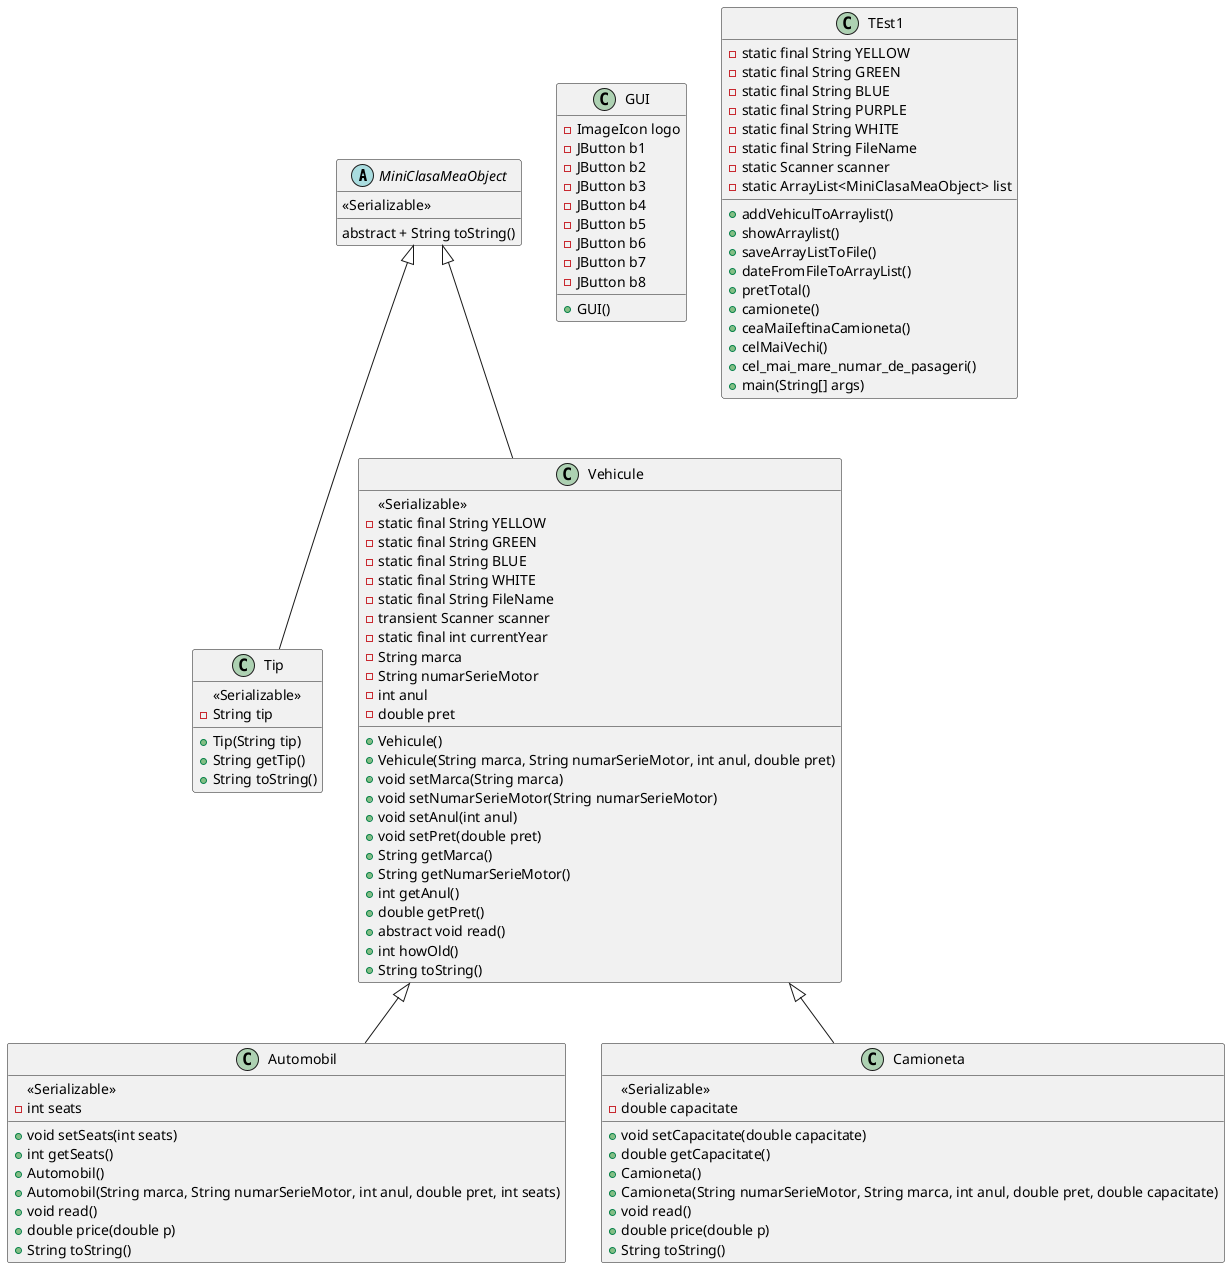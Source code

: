 @startuml

abstract class MiniClasaMeaObject {
    <<Serializable>>
    abstract + String toString()
}

class Tip {
    <<Serializable>>
    - String tip
    + Tip(String tip)
    + String getTip()
    + String toString()
}

class Vehicule {
    <<Serializable>>
    - static final String YELLOW
    - static final String GREEN
    - static final String BLUE
    - static final String WHITE
    - static final String FileName
    - transient Scanner scanner
    - static final int currentYear
    - String marca
    - String numarSerieMotor
    - int anul
    - double pret
    + Vehicule()
    + Vehicule(String marca, String numarSerieMotor, int anul, double pret)
    + void setMarca(String marca)
    + void setNumarSerieMotor(String numarSerieMotor)
    + void setAnul(int anul)
    + void setPret(double pret)
    + String getMarca()
    + String getNumarSerieMotor()
    + int getAnul()
    + double getPret()
    + abstract void read()
    + int howOld()
    + String toString()
}

class Automobil {
    <<Serializable>>
    - int seats
    + void setSeats(int seats)
    + int getSeats()
    + Automobil()
    + Automobil(String marca, String numarSerieMotor, int anul, double pret, int seats)
    + void read()
    + double price(double p)
    + String toString()
}

class Camioneta {
    <<Serializable>>
    - double capacitate
    + void setCapacitate(double capacitate)
    + double getCapacitate()
    + Camioneta()
    + Camioneta(String numarSerieMotor, String marca, int anul, double pret, double capacitate)
    + void read()
    + double price(double p)
    + String toString()
}

class GUI {
    - ImageIcon logo
    - JButton b1
    - JButton b2
    - JButton b3
    - JButton b4
    - JButton b5
    - JButton b6
    - JButton b7
    - JButton b8
    + GUI()
}

class TEst1 {
    - static final String YELLOW
    - static final String GREEN
    - static final String BLUE
    - static final String PURPLE
    - static final String WHITE
    - static final String FileName
    - static Scanner scanner
    - static ArrayList<MiniClasaMeaObject> list
    + addVehiculToArraylist()
    + showArraylist()
    + saveArrayListToFile()
    + dateFromFileToArrayList()
    + pretTotal()
    + camionete()
    + ceaMaiIeftinaCamioneta()
    + celMaiVechi()
    + cel_mai_mare_numar_de_pasageri()
    + main(String[] args)
}

MiniClasaMeaObject <|-- Tip
MiniClasaMeaObject <|-- Vehicule
Vehicule <|-- Automobil
Vehicule <|-- Camioneta

@enduml

